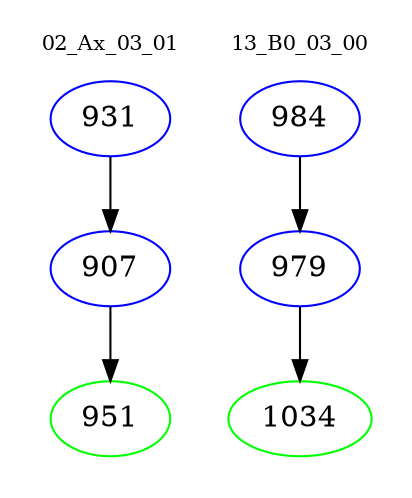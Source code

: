 digraph{
subgraph cluster_0 {
color = white
label = "02_Ax_03_01";
fontsize=10;
T0_931 [label="931", color="blue"]
T0_931 -> T0_907 [color="black"]
T0_907 [label="907", color="blue"]
T0_907 -> T0_951 [color="black"]
T0_951 [label="951", color="green"]
}
subgraph cluster_1 {
color = white
label = "13_B0_03_00";
fontsize=10;
T1_984 [label="984", color="blue"]
T1_984 -> T1_979 [color="black"]
T1_979 [label="979", color="blue"]
T1_979 -> T1_1034 [color="black"]
T1_1034 [label="1034", color="green"]
}
}
